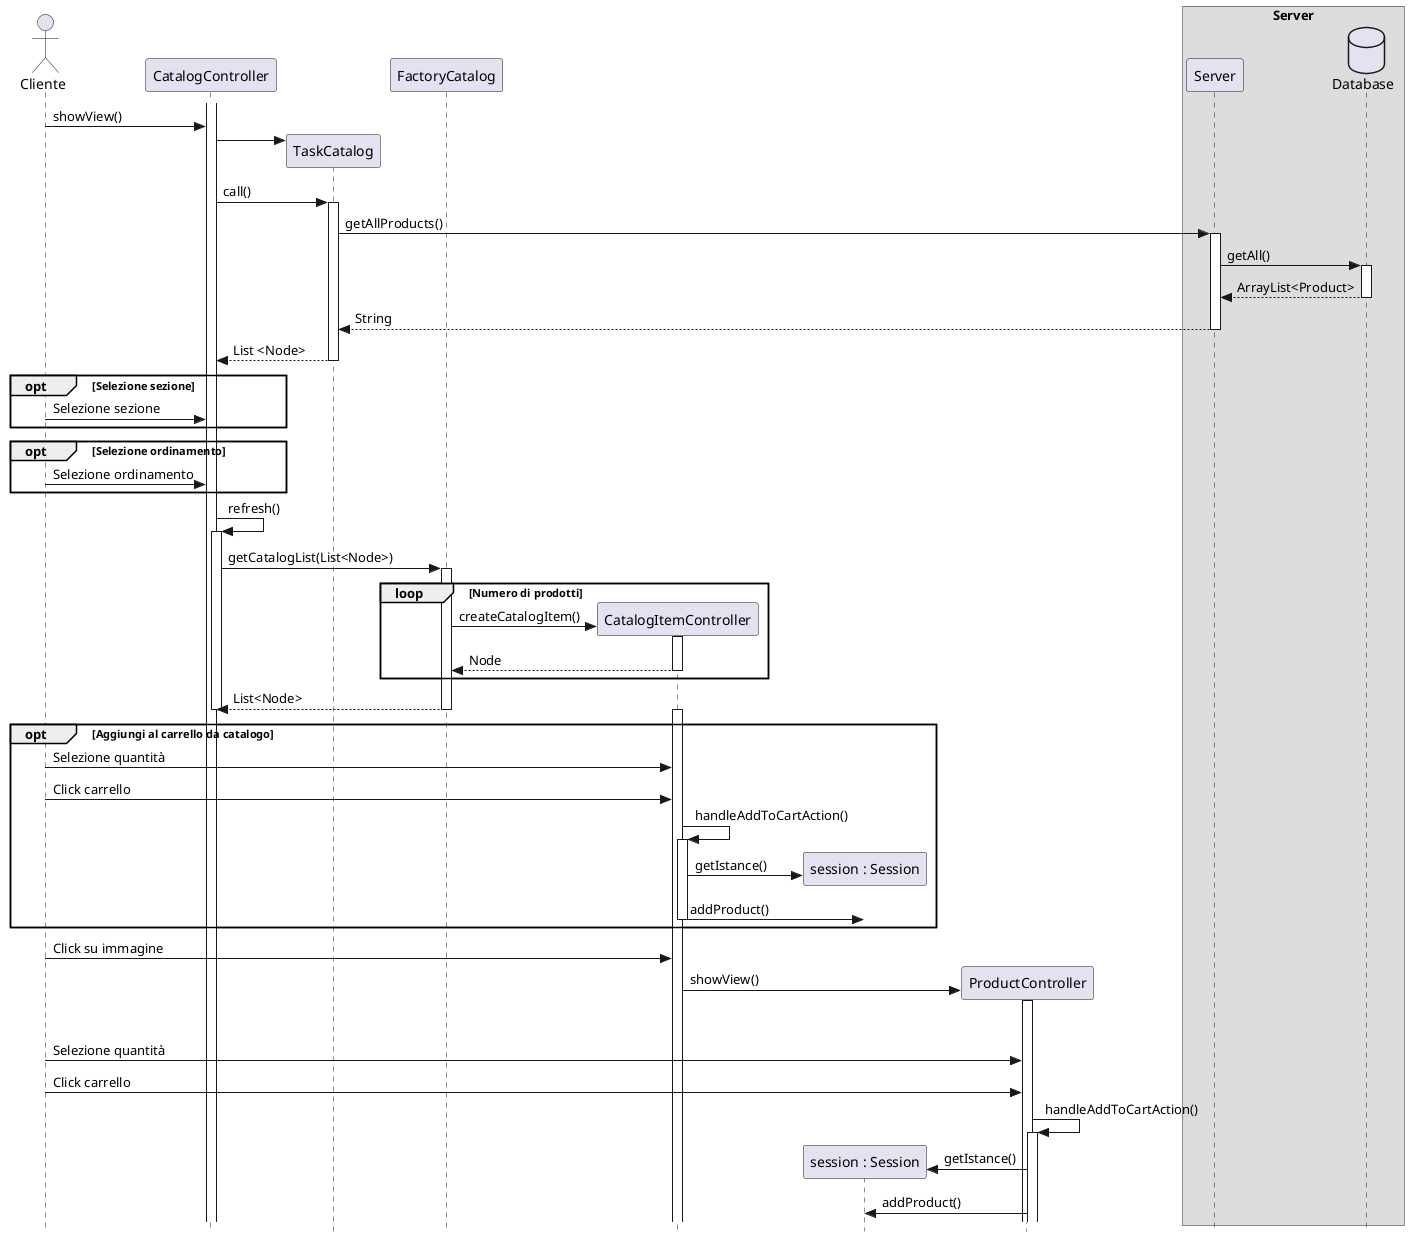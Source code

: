 @startuml
actor Cliente
skinparam Style strictuml
participant CatalogController
participant TaskCatalog
participant FactoryCatalog
participant CatalogItemController
participant "session : Session"
participant ProductController
box Server
    participant Server
    database Database
end box


Cliente -> CatalogController : showView()
CatalogController->TaskCatalog **
CatalogController->TaskCatalog : call()
activate TaskCatalog
TaskCatalog->Server : getAllProducts()
activate Server
Server->Database : getAll()
activate Database 
return ArrayList<Product>
return String
return List <Node>

opt Selezione sezione
Cliente -> CatalogController : Selezione sezione
end opt
opt Selezione ordinamento
Cliente -> CatalogController : Selezione ordinamento
end opt
activate CatalogController
CatalogController->CatalogController : refresh()
activate CatalogController
CatalogController->FactoryCatalog : getCatalogList(List<Node>)
activate FactoryCatalog
loop Numero di prodotti
FactoryCatalog -> CatalogItemController **: createCatalogItem()
activate CatalogItemController
return Node
end loop
return List<Node>
deactivate CatalogController

activate CatalogItemController

opt Aggiungi al carrello da catalogo
Cliente -> CatalogItemController : Selezione quantità
 
Cliente -> CatalogItemController : Click carrello

CatalogItemController -> CatalogItemController : handleAddToCartAction() 
activate CatalogItemController
CatalogItemController -> "session : Session" ** : getIstance()
CatalogItemController -> "session : Session" : addProduct()
deactivate CatalogItemController
end opt 

Cliente -> CatalogItemController : Click su immagine
CatalogItemController -> ProductController **: showView()
activate ProductController
opt Aggiungi al carrello da catalogo
Cliente -> ProductController : Selezione quantità
 
Cliente -> ProductController : Click carrello

ProductController -> ProductController : handleAddToCartAction() 
activate ProductController
ProductController -> "session : Session" ** : getIstance()
ProductController -> "session : Session" : addProduct()

@enduml